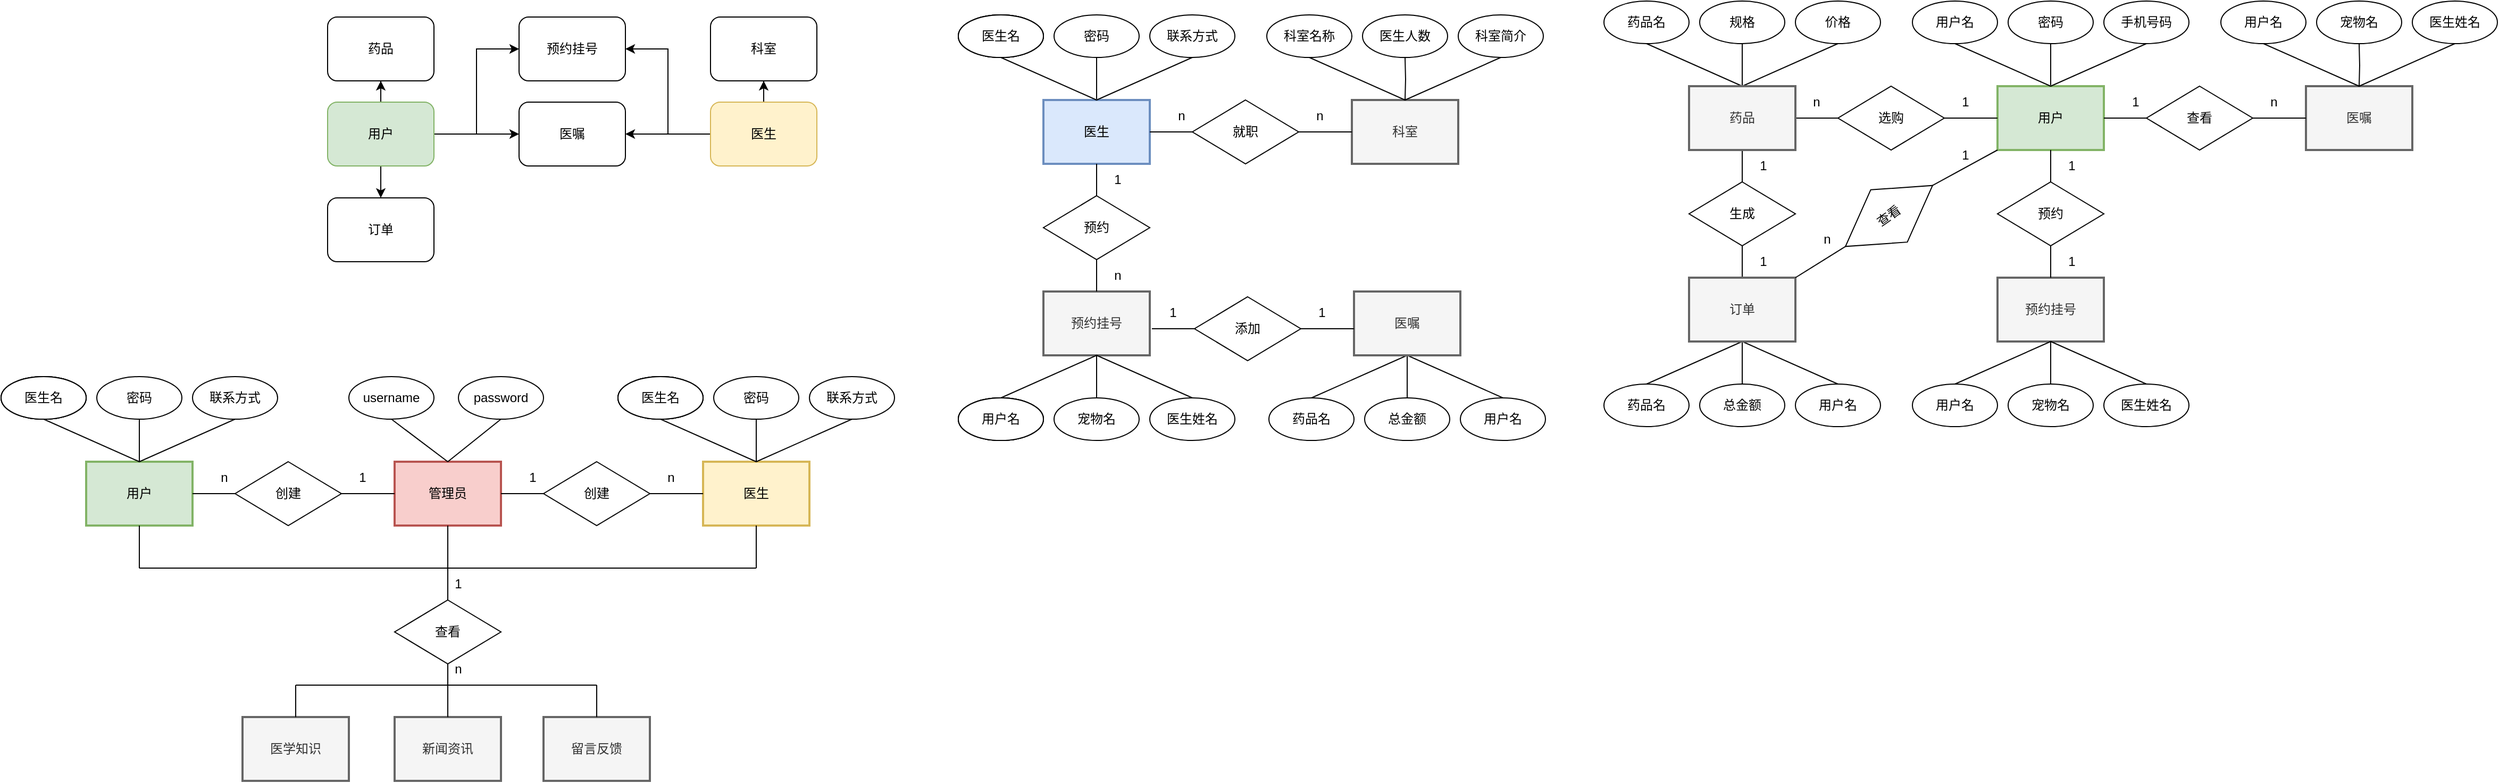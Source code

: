 <mxfile version="21.2.9" type="github">
  <diagram name="Page-1" id="RX7SiQDYN5AmBd_nu9ay">
    <mxGraphModel dx="1408" dy="519" grid="0" gridSize="10" guides="1" tooltips="1" connect="1" arrows="1" fold="1" page="0" pageScale="1" pageWidth="850" pageHeight="1100" math="0" shadow="0">
      <root>
        <mxCell id="0" />
        <mxCell id="1" parent="0" />
        <mxCell id="3G-kd2hUnnnF7EUFZI0f-11" value="" style="edgeStyle=orthogonalEdgeStyle;rounded=0;orthogonalLoop=1;jettySize=auto;html=1;" parent="1" source="3G-kd2hUnnnF7EUFZI0f-1" target="3G-kd2hUnnnF7EUFZI0f-3" edge="1">
          <mxGeometry relative="1" as="geometry" />
        </mxCell>
        <mxCell id="3G-kd2hUnnnF7EUFZI0f-12" value="" style="edgeStyle=orthogonalEdgeStyle;rounded=0;orthogonalLoop=1;jettySize=auto;html=1;" parent="1" source="3G-kd2hUnnnF7EUFZI0f-1" target="3G-kd2hUnnnF7EUFZI0f-4" edge="1">
          <mxGeometry relative="1" as="geometry" />
        </mxCell>
        <mxCell id="3G-kd2hUnnnF7EUFZI0f-15" style="edgeStyle=orthogonalEdgeStyle;rounded=0;orthogonalLoop=1;jettySize=auto;html=1;entryX=0;entryY=0.5;entryDx=0;entryDy=0;" parent="1" source="3G-kd2hUnnnF7EUFZI0f-1" target="3G-kd2hUnnnF7EUFZI0f-10" edge="1">
          <mxGeometry relative="1" as="geometry" />
        </mxCell>
        <mxCell id="3G-kd2hUnnnF7EUFZI0f-17" style="edgeStyle=orthogonalEdgeStyle;rounded=0;orthogonalLoop=1;jettySize=auto;html=1;entryX=0;entryY=0.5;entryDx=0;entryDy=0;" parent="1" source="3G-kd2hUnnnF7EUFZI0f-1" target="3G-kd2hUnnnF7EUFZI0f-9" edge="1">
          <mxGeometry relative="1" as="geometry" />
        </mxCell>
        <mxCell id="3G-kd2hUnnnF7EUFZI0f-1" value="用户" style="rounded=1;whiteSpace=wrap;html=1;fillColor=#d5e8d4;strokeColor=#82b366;" parent="1" vertex="1">
          <mxGeometry x="67" y="222" width="100" height="60" as="geometry" />
        </mxCell>
        <mxCell id="3G-kd2hUnnnF7EUFZI0f-16" style="edgeStyle=orthogonalEdgeStyle;rounded=0;orthogonalLoop=1;jettySize=auto;html=1;entryX=1;entryY=0.5;entryDx=0;entryDy=0;" parent="1" source="3G-kd2hUnnnF7EUFZI0f-2" target="3G-kd2hUnnnF7EUFZI0f-10" edge="1">
          <mxGeometry relative="1" as="geometry" />
        </mxCell>
        <mxCell id="3G-kd2hUnnnF7EUFZI0f-18" style="edgeStyle=orthogonalEdgeStyle;rounded=0;orthogonalLoop=1;jettySize=auto;html=1;entryX=1;entryY=0.5;entryDx=0;entryDy=0;" parent="1" source="3G-kd2hUnnnF7EUFZI0f-2" target="3G-kd2hUnnnF7EUFZI0f-9" edge="1">
          <mxGeometry relative="1" as="geometry" />
        </mxCell>
        <mxCell id="yN31cZQmIMzdVHUuI0S--1" value="" style="edgeStyle=orthogonalEdgeStyle;rounded=0;orthogonalLoop=1;jettySize=auto;html=1;" edge="1" parent="1" source="3G-kd2hUnnnF7EUFZI0f-2" target="3G-kd2hUnnnF7EUFZI0f-5">
          <mxGeometry relative="1" as="geometry" />
        </mxCell>
        <mxCell id="3G-kd2hUnnnF7EUFZI0f-2" value="医生" style="rounded=1;whiteSpace=wrap;html=1;fillColor=#fff2cc;strokeColor=#d6b656;" parent="1" vertex="1">
          <mxGeometry x="427" y="222" width="100" height="60" as="geometry" />
        </mxCell>
        <mxCell id="3G-kd2hUnnnF7EUFZI0f-3" value="药品" style="rounded=1;whiteSpace=wrap;html=1;" parent="1" vertex="1">
          <mxGeometry x="67" y="142" width="100" height="60" as="geometry" />
        </mxCell>
        <mxCell id="3G-kd2hUnnnF7EUFZI0f-4" value="订单" style="rounded=1;whiteSpace=wrap;html=1;" parent="1" vertex="1">
          <mxGeometry x="67" y="312" width="100" height="60" as="geometry" />
        </mxCell>
        <mxCell id="3G-kd2hUnnnF7EUFZI0f-5" value="科室" style="rounded=1;whiteSpace=wrap;html=1;" parent="1" vertex="1">
          <mxGeometry x="427" y="142" width="100" height="60" as="geometry" />
        </mxCell>
        <mxCell id="3G-kd2hUnnnF7EUFZI0f-6" value="医学知识" style="rounded=0;whiteSpace=wrap;html=1;fillColor=#f5f5f5;fontColor=#333333;strokeColor=#666666;strokeWidth=2;" parent="1" vertex="1">
          <mxGeometry x="-13" y="800" width="100" height="60" as="geometry" />
        </mxCell>
        <mxCell id="3G-kd2hUnnnF7EUFZI0f-7" value="新闻资讯" style="rounded=0;whiteSpace=wrap;html=1;fillColor=#f5f5f5;fontColor=#333333;strokeColor=#666666;strokeWidth=2;" parent="1" vertex="1">
          <mxGeometry x="130" y="800" width="100" height="60" as="geometry" />
        </mxCell>
        <mxCell id="3G-kd2hUnnnF7EUFZI0f-8" value="留言反馈" style="rounded=0;whiteSpace=wrap;html=1;fillColor=#f5f5f5;fontColor=#333333;strokeColor=#666666;strokeWidth=2;" parent="1" vertex="1">
          <mxGeometry x="270" y="800" width="100" height="60" as="geometry" />
        </mxCell>
        <mxCell id="3G-kd2hUnnnF7EUFZI0f-9" value="预约挂号" style="rounded=1;whiteSpace=wrap;html=1;" parent="1" vertex="1">
          <mxGeometry x="247" y="142" width="100" height="60" as="geometry" />
        </mxCell>
        <mxCell id="3G-kd2hUnnnF7EUFZI0f-10" value="医嘱" style="rounded=1;whiteSpace=wrap;html=1;" parent="1" vertex="1">
          <mxGeometry x="247" y="222" width="100" height="60" as="geometry" />
        </mxCell>
        <mxCell id="yN31cZQmIMzdVHUuI0S--116" value="" style="edgeStyle=orthogonalEdgeStyle;rounded=0;orthogonalLoop=1;jettySize=auto;html=1;endArrow=none;endFill=0;" edge="1" parent="1" source="yN31cZQmIMzdVHUuI0S--117" target="yN31cZQmIMzdVHUuI0S--136">
          <mxGeometry relative="1" as="geometry" />
        </mxCell>
        <mxCell id="yN31cZQmIMzdVHUuI0S--117" value="医生" style="rounded=0;whiteSpace=wrap;html=1;fillColor=#dae8fc;strokeColor=#6c8ebf;strokeWidth=2;" vertex="1" parent="1">
          <mxGeometry x="740" y="220" width="100" height="60" as="geometry" />
        </mxCell>
        <mxCell id="yN31cZQmIMzdVHUuI0S--121" value="预约挂号" style="rounded=0;whiteSpace=wrap;html=1;fillColor=#f5f5f5;fontColor=#333333;strokeColor=#666666;strokeWidth=2;" vertex="1" parent="1">
          <mxGeometry x="740" y="400" width="100" height="60" as="geometry" />
        </mxCell>
        <mxCell id="yN31cZQmIMzdVHUuI0S--125" value="用户名" style="ellipse;whiteSpace=wrap;html=1;" vertex="1" parent="1">
          <mxGeometry x="660" y="500" width="80" height="40" as="geometry" />
        </mxCell>
        <mxCell id="yN31cZQmIMzdVHUuI0S--126" value="宠物名" style="ellipse;whiteSpace=wrap;html=1;" vertex="1" parent="1">
          <mxGeometry x="750" y="500" width="80" height="40" as="geometry" />
        </mxCell>
        <mxCell id="yN31cZQmIMzdVHUuI0S--127" value="医生姓名" style="ellipse;whiteSpace=wrap;html=1;" vertex="1" parent="1">
          <mxGeometry x="840" y="500" width="80" height="40" as="geometry" />
        </mxCell>
        <mxCell id="yN31cZQmIMzdVHUuI0S--135" value="医生名" style="ellipse;whiteSpace=wrap;html=1;" vertex="1" parent="1">
          <mxGeometry x="660" y="140" width="80" height="40" as="geometry" />
        </mxCell>
        <mxCell id="yN31cZQmIMzdVHUuI0S--136" value="密码" style="ellipse;whiteSpace=wrap;html=1;" vertex="1" parent="1">
          <mxGeometry x="750" y="140" width="80" height="40" as="geometry" />
        </mxCell>
        <mxCell id="yN31cZQmIMzdVHUuI0S--137" value="联系方式" style="ellipse;whiteSpace=wrap;html=1;" vertex="1" parent="1">
          <mxGeometry x="840" y="140" width="80" height="40" as="geometry" />
        </mxCell>
        <mxCell id="yN31cZQmIMzdVHUuI0S--149" value="" style="endArrow=none;html=1;rounded=0;entryX=0.5;entryY=0;entryDx=0;entryDy=0;exitX=0.5;exitY=1;exitDx=0;exitDy=0;" edge="1" parent="1" source="yN31cZQmIMzdVHUuI0S--135" target="yN31cZQmIMzdVHUuI0S--117">
          <mxGeometry width="50" height="50" relative="1" as="geometry">
            <mxPoint x="410" y="180" as="sourcePoint" />
            <mxPoint x="500" y="220" as="targetPoint" />
            <Array as="points" />
          </mxGeometry>
        </mxCell>
        <mxCell id="yN31cZQmIMzdVHUuI0S--150" value="" style="endArrow=none;html=1;rounded=0;entryX=0.5;entryY=0;entryDx=0;entryDy=0;exitX=0.5;exitY=1;exitDx=0;exitDy=0;" edge="1" parent="1" source="yN31cZQmIMzdVHUuI0S--137" target="yN31cZQmIMzdVHUuI0S--117">
          <mxGeometry width="50" height="50" relative="1" as="geometry">
            <mxPoint x="410" y="180" as="sourcePoint" />
            <mxPoint x="500" y="220" as="targetPoint" />
            <Array as="points" />
          </mxGeometry>
        </mxCell>
        <mxCell id="yN31cZQmIMzdVHUuI0S--159" value="" style="endArrow=none;html=1;rounded=0;entryX=0.5;entryY=1;entryDx=0;entryDy=0;exitX=0.5;exitY=0;exitDx=0;exitDy=0;" edge="1" parent="1">
          <mxGeometry width="50" height="50" relative="1" as="geometry">
            <mxPoint x="790" y="500" as="sourcePoint" />
            <mxPoint x="790" y="460" as="targetPoint" />
            <Array as="points" />
          </mxGeometry>
        </mxCell>
        <mxCell id="yN31cZQmIMzdVHUuI0S--160" value="" style="endArrow=none;html=1;rounded=0;entryX=0.5;entryY=1;entryDx=0;entryDy=0;exitX=0.5;exitY=0;exitDx=0;exitDy=0;" edge="1" parent="1">
          <mxGeometry width="50" height="50" relative="1" as="geometry">
            <mxPoint x="880" y="500" as="sourcePoint" />
            <mxPoint x="790" y="460" as="targetPoint" />
            <Array as="points" />
          </mxGeometry>
        </mxCell>
        <mxCell id="yN31cZQmIMzdVHUuI0S--161" value="" style="endArrow=none;html=1;rounded=0;entryX=0.5;entryY=0;entryDx=0;entryDy=0;exitX=0.5;exitY=1;exitDx=0;exitDy=0;" edge="1" parent="1">
          <mxGeometry width="50" height="50" relative="1" as="geometry">
            <mxPoint x="790" y="460" as="sourcePoint" />
            <mxPoint x="700" y="500" as="targetPoint" />
            <Array as="points" />
          </mxGeometry>
        </mxCell>
        <mxCell id="yN31cZQmIMzdVHUuI0S--162" value="预约" style="rhombus;whiteSpace=wrap;html=1;" vertex="1" parent="1">
          <mxGeometry x="740" y="310" width="100" height="60" as="geometry" />
        </mxCell>
        <mxCell id="yN31cZQmIMzdVHUuI0S--163" value="" style="endArrow=none;html=1;rounded=0;entryX=0.5;entryY=1;entryDx=0;entryDy=0;" edge="1" parent="1" target="yN31cZQmIMzdVHUuI0S--162">
          <mxGeometry width="50" height="50" relative="1" as="geometry">
            <mxPoint x="790" y="400" as="sourcePoint" />
            <mxPoint x="800" y="230" as="targetPoint" />
            <Array as="points" />
          </mxGeometry>
        </mxCell>
        <mxCell id="yN31cZQmIMzdVHUuI0S--164" value="" style="endArrow=none;html=1;rounded=0;entryX=0.5;entryY=1;entryDx=0;entryDy=0;exitX=0.5;exitY=0;exitDx=0;exitDy=0;" edge="1" parent="1" source="yN31cZQmIMzdVHUuI0S--162">
          <mxGeometry width="50" height="50" relative="1" as="geometry">
            <mxPoint x="790" y="400" as="sourcePoint" />
            <mxPoint x="790" y="280" as="targetPoint" />
            <Array as="points" />
          </mxGeometry>
        </mxCell>
        <mxCell id="yN31cZQmIMzdVHUuI0S--168" value="1" style="text;html=1;strokeColor=none;fillColor=none;align=center;verticalAlign=middle;whiteSpace=wrap;rounded=0;" vertex="1" parent="1">
          <mxGeometry x="780" y="280" width="60" height="30" as="geometry" />
        </mxCell>
        <mxCell id="yN31cZQmIMzdVHUuI0S--169" value="n" style="text;html=1;strokeColor=none;fillColor=none;align=center;verticalAlign=middle;whiteSpace=wrap;rounded=0;" vertex="1" parent="1">
          <mxGeometry x="780" y="370" width="60" height="30" as="geometry" />
        </mxCell>
        <mxCell id="yN31cZQmIMzdVHUuI0S--182" value="订单" style="rounded=1;whiteSpace=wrap;html=1;fillColor=#f5f5f5;fontColor=#333333;strokeColor=#666666;strokeWidth=2;" vertex="1" parent="1">
          <mxGeometry x="1032" y="400" width="100" height="60" as="geometry" />
        </mxCell>
        <mxCell id="yN31cZQmIMzdVHUuI0S--183" value="药品名" style="ellipse;whiteSpace=wrap;html=1;" vertex="1" parent="1">
          <mxGeometry x="952" y="500" width="80" height="40" as="geometry" />
        </mxCell>
        <mxCell id="yN31cZQmIMzdVHUuI0S--184" value="总金额" style="ellipse;whiteSpace=wrap;html=1;" vertex="1" parent="1">
          <mxGeometry x="1042" y="500" width="80" height="40" as="geometry" />
        </mxCell>
        <mxCell id="yN31cZQmIMzdVHUuI0S--185" value="用户名" style="ellipse;whiteSpace=wrap;html=1;" vertex="1" parent="1">
          <mxGeometry x="1132" y="500" width="80" height="40" as="geometry" />
        </mxCell>
        <mxCell id="yN31cZQmIMzdVHUuI0S--186" value="" style="endArrow=none;html=1;rounded=0;entryX=0.5;entryY=1;entryDx=0;entryDy=0;exitX=0.5;exitY=0;exitDx=0;exitDy=0;" edge="1" source="yN31cZQmIMzdVHUuI0S--184" target="yN31cZQmIMzdVHUuI0S--182" parent="1">
          <mxGeometry width="50" height="50" relative="1" as="geometry">
            <mxPoint x="1182" y="190" as="sourcePoint" />
            <mxPoint x="1092" y="230" as="targetPoint" />
            <Array as="points" />
          </mxGeometry>
        </mxCell>
        <mxCell id="yN31cZQmIMzdVHUuI0S--187" value="" style="endArrow=none;html=1;rounded=0;entryX=0.5;entryY=1;entryDx=0;entryDy=0;exitX=0.5;exitY=0;exitDx=0;exitDy=0;" edge="1" source="yN31cZQmIMzdVHUuI0S--185" target="yN31cZQmIMzdVHUuI0S--182" parent="1">
          <mxGeometry width="50" height="50" relative="1" as="geometry">
            <mxPoint x="1182" y="190" as="sourcePoint" />
            <mxPoint x="1092" y="230" as="targetPoint" />
            <Array as="points" />
          </mxGeometry>
        </mxCell>
        <mxCell id="yN31cZQmIMzdVHUuI0S--188" value="" style="endArrow=none;html=1;rounded=0;entryX=0.5;entryY=0;entryDx=0;entryDy=0;exitX=0.5;exitY=1;exitDx=0;exitDy=0;" edge="1" source="yN31cZQmIMzdVHUuI0S--182" target="yN31cZQmIMzdVHUuI0S--183" parent="1">
          <mxGeometry width="50" height="50" relative="1" as="geometry">
            <mxPoint x="1182" y="190" as="sourcePoint" />
            <mxPoint x="1092" y="230" as="targetPoint" />
            <Array as="points" />
          </mxGeometry>
        </mxCell>
        <mxCell id="yN31cZQmIMzdVHUuI0S--189" value="医嘱" style="rounded=0;whiteSpace=wrap;html=1;fillColor=#f5f5f5;fontColor=#333333;strokeColor=#666666;strokeWidth=2;" vertex="1" parent="1">
          <mxGeometry x="1032" y="400" width="100" height="60" as="geometry" />
        </mxCell>
        <mxCell id="yN31cZQmIMzdVHUuI0S--190" value="添加" style="rhombus;whiteSpace=wrap;html=1;" vertex="1" parent="1">
          <mxGeometry x="882" y="405" width="100" height="60" as="geometry" />
        </mxCell>
        <mxCell id="yN31cZQmIMzdVHUuI0S--191" value="" style="endArrow=none;html=1;rounded=0;entryX=1;entryY=0.5;entryDx=0;entryDy=0;exitX=0;exitY=0.5;exitDx=0;exitDy=0;" edge="1" target="yN31cZQmIMzdVHUuI0S--190" parent="1">
          <mxGeometry width="50" height="50" relative="1" as="geometry">
            <mxPoint x="1032" y="435" as="sourcePoint" />
            <mxPoint x="792" y="405" as="targetPoint" />
            <Array as="points" />
          </mxGeometry>
        </mxCell>
        <mxCell id="yN31cZQmIMzdVHUuI0S--192" value="" style="endArrow=none;html=1;rounded=0;entryX=1;entryY=0.5;entryDx=0;entryDy=0;exitX=0;exitY=0.5;exitDx=0;exitDy=0;" edge="1" source="yN31cZQmIMzdVHUuI0S--190" parent="1">
          <mxGeometry width="50" height="50" relative="1" as="geometry">
            <mxPoint x="702" y="365" as="sourcePoint" />
            <mxPoint x="842" y="435" as="targetPoint" />
            <Array as="points" />
          </mxGeometry>
        </mxCell>
        <mxCell id="yN31cZQmIMzdVHUuI0S--193" value="1" style="text;html=1;strokeColor=none;fillColor=none;align=center;verticalAlign=middle;whiteSpace=wrap;rounded=0;" vertex="1" parent="1">
          <mxGeometry x="972" y="405" width="60" height="30" as="geometry" />
        </mxCell>
        <mxCell id="yN31cZQmIMzdVHUuI0S--194" value="1" style="text;html=1;strokeColor=none;fillColor=none;align=center;verticalAlign=middle;whiteSpace=wrap;rounded=0;" vertex="1" parent="1">
          <mxGeometry x="832" y="405" width="60" height="30" as="geometry" />
        </mxCell>
        <mxCell id="yN31cZQmIMzdVHUuI0S--200" value="用户名" style="ellipse;whiteSpace=wrap;html=1;" vertex="1" parent="1">
          <mxGeometry x="660" y="500" width="80" height="40" as="geometry" />
        </mxCell>
        <mxCell id="yN31cZQmIMzdVHUuI0S--205" value="医生名" style="ellipse;whiteSpace=wrap;html=1;" vertex="1" parent="1">
          <mxGeometry x="660" y="140" width="80" height="40" as="geometry" />
        </mxCell>
        <mxCell id="yN31cZQmIMzdVHUuI0S--232" value="用户名" style="ellipse;whiteSpace=wrap;html=1;" vertex="1" parent="1">
          <mxGeometry x="660" y="500" width="80" height="40" as="geometry" />
        </mxCell>
        <mxCell id="yN31cZQmIMzdVHUuI0S--237" value="医生名" style="ellipse;whiteSpace=wrap;html=1;" vertex="1" parent="1">
          <mxGeometry x="660" y="140" width="80" height="40" as="geometry" />
        </mxCell>
        <mxCell id="yN31cZQmIMzdVHUuI0S--265" value="用户名" style="ellipse;whiteSpace=wrap;html=1;" vertex="1" parent="1">
          <mxGeometry x="660" y="500" width="80" height="40" as="geometry" />
        </mxCell>
        <mxCell id="yN31cZQmIMzdVHUuI0S--270" value="医生名" style="ellipse;whiteSpace=wrap;html=1;" vertex="1" parent="1">
          <mxGeometry x="660" y="140" width="80" height="40" as="geometry" />
        </mxCell>
        <mxCell id="yN31cZQmIMzdVHUuI0S--293" value="科室" style="rounded=0;whiteSpace=wrap;html=1;fillColor=#f5f5f5;fontColor=#333333;strokeColor=#666666;strokeWidth=2;" vertex="1" parent="1">
          <mxGeometry x="1030" y="220" width="100" height="60" as="geometry" />
        </mxCell>
        <mxCell id="yN31cZQmIMzdVHUuI0S--294" value="医生人数" style="ellipse;whiteSpace=wrap;html=1;" vertex="1" parent="1">
          <mxGeometry x="1040" y="140" width="80" height="40" as="geometry" />
        </mxCell>
        <mxCell id="yN31cZQmIMzdVHUuI0S--295" value="科室简介" style="ellipse;whiteSpace=wrap;html=1;" vertex="1" parent="1">
          <mxGeometry x="1130" y="140" width="80" height="40" as="geometry" />
        </mxCell>
        <mxCell id="yN31cZQmIMzdVHUuI0S--296" value="科室名称" style="ellipse;whiteSpace=wrap;html=1;" vertex="1" parent="1">
          <mxGeometry x="950" y="140" width="80" height="40" as="geometry" />
        </mxCell>
        <mxCell id="yN31cZQmIMzdVHUuI0S--298" value="就职" style="rhombus;whiteSpace=wrap;html=1;" vertex="1" parent="1">
          <mxGeometry x="880" y="220" width="100" height="60" as="geometry" />
        </mxCell>
        <mxCell id="yN31cZQmIMzdVHUuI0S--299" value="" style="endArrow=none;html=1;rounded=0;entryX=1;entryY=0.5;entryDx=0;entryDy=0;exitX=0;exitY=0.5;exitDx=0;exitDy=0;" edge="1" parent="1" target="yN31cZQmIMzdVHUuI0S--298">
          <mxGeometry width="50" height="50" relative="1" as="geometry">
            <mxPoint x="1030" y="250" as="sourcePoint" />
            <mxPoint x="790" y="220" as="targetPoint" />
            <Array as="points" />
          </mxGeometry>
        </mxCell>
        <mxCell id="yN31cZQmIMzdVHUuI0S--300" value="" style="endArrow=none;html=1;rounded=0;entryX=1;entryY=0.5;entryDx=0;entryDy=0;exitX=0;exitY=0.5;exitDx=0;exitDy=0;" edge="1" parent="1" source="yN31cZQmIMzdVHUuI0S--298">
          <mxGeometry width="50" height="50" relative="1" as="geometry">
            <mxPoint x="700" y="180" as="sourcePoint" />
            <mxPoint x="840" y="250" as="targetPoint" />
            <Array as="points" />
          </mxGeometry>
        </mxCell>
        <mxCell id="yN31cZQmIMzdVHUuI0S--301" value="" style="endArrow=none;html=1;rounded=0;entryX=0.5;entryY=0;entryDx=0;entryDy=0;exitX=0.5;exitY=1;exitDx=0;exitDy=0;" edge="1" parent="1">
          <mxGeometry width="50" height="50" relative="1" as="geometry">
            <mxPoint x="990" y="180" as="sourcePoint" />
            <mxPoint x="1080" y="220" as="targetPoint" />
            <Array as="points" />
          </mxGeometry>
        </mxCell>
        <mxCell id="yN31cZQmIMzdVHUuI0S--302" value="" style="edgeStyle=orthogonalEdgeStyle;rounded=0;orthogonalLoop=1;jettySize=auto;html=1;endArrow=none;endFill=0;" edge="1" parent="1">
          <mxGeometry relative="1" as="geometry">
            <mxPoint x="1080" y="220" as="sourcePoint" />
            <mxPoint x="1080" y="180" as="targetPoint" />
          </mxGeometry>
        </mxCell>
        <mxCell id="yN31cZQmIMzdVHUuI0S--303" value="" style="endArrow=none;html=1;rounded=0;entryX=0.5;entryY=0;entryDx=0;entryDy=0;exitX=0.5;exitY=1;exitDx=0;exitDy=0;" edge="1" parent="1">
          <mxGeometry width="50" height="50" relative="1" as="geometry">
            <mxPoint x="1170" y="180" as="sourcePoint" />
            <mxPoint x="1080" y="220" as="targetPoint" />
            <Array as="points" />
          </mxGeometry>
        </mxCell>
        <mxCell id="yN31cZQmIMzdVHUuI0S--304" value="n" style="text;html=1;strokeColor=none;fillColor=none;align=center;verticalAlign=middle;whiteSpace=wrap;rounded=0;" vertex="1" parent="1">
          <mxGeometry x="840" y="220" width="60" height="30" as="geometry" />
        </mxCell>
        <mxCell id="yN31cZQmIMzdVHUuI0S--305" value="n" style="text;html=1;strokeColor=none;fillColor=none;align=center;verticalAlign=middle;whiteSpace=wrap;rounded=0;" vertex="1" parent="1">
          <mxGeometry x="970" y="220" width="60" height="30" as="geometry" />
        </mxCell>
        <mxCell id="yN31cZQmIMzdVHUuI0S--306" value="用户" style="rounded=0;whiteSpace=wrap;html=1;fillColor=#d5e8d4;strokeColor=#82b366;strokeWidth=2;" vertex="1" parent="1">
          <mxGeometry x="-160" y="560" width="100" height="60" as="geometry" />
        </mxCell>
        <mxCell id="yN31cZQmIMzdVHUuI0S--307" value="医生" style="rounded=0;whiteSpace=wrap;html=1;fillColor=#fff2cc;strokeColor=#d6b656;strokeWidth=2;" vertex="1" parent="1">
          <mxGeometry x="420" y="560" width="100" height="60" as="geometry" />
        </mxCell>
        <mxCell id="yN31cZQmIMzdVHUuI0S--308" value="管理员" style="rounded=0;whiteSpace=wrap;html=1;fillColor=#f8cecc;strokeColor=#b85450;strokeWidth=2;" vertex="1" parent="1">
          <mxGeometry x="130" y="560" width="100" height="60" as="geometry" />
        </mxCell>
        <mxCell id="yN31cZQmIMzdVHUuI0S--319" value="医生名" style="ellipse;whiteSpace=wrap;html=1;" vertex="1" parent="1">
          <mxGeometry x="-240" y="480" width="80" height="40" as="geometry" />
        </mxCell>
        <mxCell id="yN31cZQmIMzdVHUuI0S--320" value="密码" style="ellipse;whiteSpace=wrap;html=1;" vertex="1" parent="1">
          <mxGeometry x="-150" y="480" width="80" height="40" as="geometry" />
        </mxCell>
        <mxCell id="yN31cZQmIMzdVHUuI0S--321" value="联系方式" style="ellipse;whiteSpace=wrap;html=1;" vertex="1" parent="1">
          <mxGeometry x="-60" y="480" width="80" height="40" as="geometry" />
        </mxCell>
        <mxCell id="yN31cZQmIMzdVHUuI0S--322" value="" style="endArrow=none;html=1;rounded=0;entryX=0.5;entryY=0;entryDx=0;entryDy=0;exitX=0.5;exitY=1;exitDx=0;exitDy=0;" edge="1" parent="1" source="yN31cZQmIMzdVHUuI0S--319">
          <mxGeometry width="50" height="50" relative="1" as="geometry">
            <mxPoint x="-490" y="520" as="sourcePoint" />
            <mxPoint x="-110" y="560" as="targetPoint" />
            <Array as="points" />
          </mxGeometry>
        </mxCell>
        <mxCell id="yN31cZQmIMzdVHUuI0S--323" value="" style="endArrow=none;html=1;rounded=0;entryX=0.5;entryY=0;entryDx=0;entryDy=0;exitX=0.5;exitY=1;exitDx=0;exitDy=0;" edge="1" parent="1" source="yN31cZQmIMzdVHUuI0S--321">
          <mxGeometry width="50" height="50" relative="1" as="geometry">
            <mxPoint x="-490" y="520" as="sourcePoint" />
            <mxPoint x="-110" y="560" as="targetPoint" />
            <Array as="points" />
          </mxGeometry>
        </mxCell>
        <mxCell id="yN31cZQmIMzdVHUuI0S--324" value="医生名" style="ellipse;whiteSpace=wrap;html=1;" vertex="1" parent="1">
          <mxGeometry x="-240" y="480" width="80" height="40" as="geometry" />
        </mxCell>
        <mxCell id="yN31cZQmIMzdVHUuI0S--325" value="医生名" style="ellipse;whiteSpace=wrap;html=1;" vertex="1" parent="1">
          <mxGeometry x="-240" y="480" width="80" height="40" as="geometry" />
        </mxCell>
        <mxCell id="yN31cZQmIMzdVHUuI0S--326" value="医生名" style="ellipse;whiteSpace=wrap;html=1;" vertex="1" parent="1">
          <mxGeometry x="-240" y="480" width="80" height="40" as="geometry" />
        </mxCell>
        <mxCell id="yN31cZQmIMzdVHUuI0S--329" value="创建" style="rhombus;whiteSpace=wrap;html=1;" vertex="1" parent="1">
          <mxGeometry x="-20" y="560" width="100" height="60" as="geometry" />
        </mxCell>
        <mxCell id="yN31cZQmIMzdVHUuI0S--330" value="" style="endArrow=none;html=1;rounded=0;entryX=1;entryY=0.5;entryDx=0;entryDy=0;exitX=0;exitY=0.5;exitDx=0;exitDy=0;" edge="1" target="yN31cZQmIMzdVHUuI0S--329" parent="1">
          <mxGeometry width="50" height="50" relative="1" as="geometry">
            <mxPoint x="130" y="590" as="sourcePoint" />
            <mxPoint x="-110" y="560" as="targetPoint" />
            <Array as="points" />
          </mxGeometry>
        </mxCell>
        <mxCell id="yN31cZQmIMzdVHUuI0S--331" value="" style="endArrow=none;html=1;rounded=0;entryX=1;entryY=0.5;entryDx=0;entryDy=0;exitX=0;exitY=0.5;exitDx=0;exitDy=0;" edge="1" source="yN31cZQmIMzdVHUuI0S--329" parent="1">
          <mxGeometry width="50" height="50" relative="1" as="geometry">
            <mxPoint x="-200" y="520" as="sourcePoint" />
            <mxPoint x="-60" y="590" as="targetPoint" />
            <Array as="points" />
          </mxGeometry>
        </mxCell>
        <mxCell id="yN31cZQmIMzdVHUuI0S--332" value="n" style="text;html=1;strokeColor=none;fillColor=none;align=center;verticalAlign=middle;whiteSpace=wrap;rounded=0;" vertex="1" parent="1">
          <mxGeometry x="-60" y="560" width="60" height="30" as="geometry" />
        </mxCell>
        <mxCell id="yN31cZQmIMzdVHUuI0S--333" value="1" style="text;html=1;strokeColor=none;fillColor=none;align=center;verticalAlign=middle;whiteSpace=wrap;rounded=0;" vertex="1" parent="1">
          <mxGeometry x="70" y="560" width="60" height="30" as="geometry" />
        </mxCell>
        <mxCell id="yN31cZQmIMzdVHUuI0S--334" value="创建" style="rhombus;whiteSpace=wrap;html=1;" vertex="1" parent="1">
          <mxGeometry x="270" y="560" width="100" height="60" as="geometry" />
        </mxCell>
        <mxCell id="yN31cZQmIMzdVHUuI0S--335" value="" style="endArrow=none;html=1;rounded=0;entryX=1;entryY=0.5;entryDx=0;entryDy=0;exitX=0;exitY=0.5;exitDx=0;exitDy=0;" edge="1" target="yN31cZQmIMzdVHUuI0S--334" parent="1">
          <mxGeometry width="50" height="50" relative="1" as="geometry">
            <mxPoint x="420" y="590" as="sourcePoint" />
            <mxPoint x="180" y="560" as="targetPoint" />
            <Array as="points" />
          </mxGeometry>
        </mxCell>
        <mxCell id="yN31cZQmIMzdVHUuI0S--336" value="" style="endArrow=none;html=1;rounded=0;entryX=1;entryY=0.5;entryDx=0;entryDy=0;exitX=0;exitY=0.5;exitDx=0;exitDy=0;" edge="1" source="yN31cZQmIMzdVHUuI0S--334" parent="1">
          <mxGeometry width="50" height="50" relative="1" as="geometry">
            <mxPoint x="90" y="520" as="sourcePoint" />
            <mxPoint x="230" y="590" as="targetPoint" />
            <Array as="points" />
          </mxGeometry>
        </mxCell>
        <mxCell id="yN31cZQmIMzdVHUuI0S--337" value="1" style="text;html=1;strokeColor=none;fillColor=none;align=center;verticalAlign=middle;whiteSpace=wrap;rounded=0;" vertex="1" parent="1">
          <mxGeometry x="230" y="560" width="60" height="30" as="geometry" />
        </mxCell>
        <mxCell id="yN31cZQmIMzdVHUuI0S--338" value="n" style="text;html=1;strokeColor=none;fillColor=none;align=center;verticalAlign=middle;whiteSpace=wrap;rounded=0;" vertex="1" parent="1">
          <mxGeometry x="360" y="560" width="60" height="30" as="geometry" />
        </mxCell>
        <mxCell id="yN31cZQmIMzdVHUuI0S--342" value="password" style="ellipse;whiteSpace=wrap;html=1;" vertex="1" parent="1">
          <mxGeometry x="190" y="480" width="80" height="40" as="geometry" />
        </mxCell>
        <mxCell id="yN31cZQmIMzdVHUuI0S--343" value="" style="endArrow=none;html=1;rounded=0;entryX=0.5;entryY=0;entryDx=0;entryDy=0;exitX=0.5;exitY=1;exitDx=0;exitDy=0;" edge="1" source="yN31cZQmIMzdVHUuI0S--347" parent="1">
          <mxGeometry width="50" height="50" relative="1" as="geometry">
            <mxPoint x="90" y="520" as="sourcePoint" />
            <mxPoint x="180" y="560" as="targetPoint" />
            <Array as="points" />
          </mxGeometry>
        </mxCell>
        <mxCell id="yN31cZQmIMzdVHUuI0S--344" value="" style="endArrow=none;html=1;rounded=0;entryX=0.5;entryY=0;entryDx=0;entryDy=0;exitX=0.5;exitY=1;exitDx=0;exitDy=0;" edge="1" source="yN31cZQmIMzdVHUuI0S--342" parent="1">
          <mxGeometry width="50" height="50" relative="1" as="geometry">
            <mxPoint x="-200" y="520" as="sourcePoint" />
            <mxPoint x="180" y="560" as="targetPoint" />
            <Array as="points" />
          </mxGeometry>
        </mxCell>
        <mxCell id="yN31cZQmIMzdVHUuI0S--347" value="username" style="ellipse;whiteSpace=wrap;html=1;" vertex="1" parent="1">
          <mxGeometry x="87" y="480" width="80" height="40" as="geometry" />
        </mxCell>
        <mxCell id="yN31cZQmIMzdVHUuI0S--350" value="医生名" style="ellipse;whiteSpace=wrap;html=1;" vertex="1" parent="1">
          <mxGeometry x="340" y="480" width="80" height="40" as="geometry" />
        </mxCell>
        <mxCell id="yN31cZQmIMzdVHUuI0S--351" value="密码" style="ellipse;whiteSpace=wrap;html=1;" vertex="1" parent="1">
          <mxGeometry x="430" y="480" width="80" height="40" as="geometry" />
        </mxCell>
        <mxCell id="yN31cZQmIMzdVHUuI0S--352" value="联系方式" style="ellipse;whiteSpace=wrap;html=1;" vertex="1" parent="1">
          <mxGeometry x="520" y="480" width="80" height="40" as="geometry" />
        </mxCell>
        <mxCell id="yN31cZQmIMzdVHUuI0S--353" value="" style="endArrow=none;html=1;rounded=0;entryX=0.5;entryY=0;entryDx=0;entryDy=0;exitX=0.5;exitY=1;exitDx=0;exitDy=0;" edge="1" source="yN31cZQmIMzdVHUuI0S--350" parent="1">
          <mxGeometry width="50" height="50" relative="1" as="geometry">
            <mxPoint x="90" y="520" as="sourcePoint" />
            <mxPoint x="470" y="560" as="targetPoint" />
            <Array as="points" />
          </mxGeometry>
        </mxCell>
        <mxCell id="yN31cZQmIMzdVHUuI0S--354" value="" style="endArrow=none;html=1;rounded=0;entryX=0.5;entryY=0;entryDx=0;entryDy=0;exitX=0.5;exitY=1;exitDx=0;exitDy=0;" edge="1" source="yN31cZQmIMzdVHUuI0S--352" parent="1">
          <mxGeometry width="50" height="50" relative="1" as="geometry">
            <mxPoint x="90" y="520" as="sourcePoint" />
            <mxPoint x="470" y="560" as="targetPoint" />
            <Array as="points" />
          </mxGeometry>
        </mxCell>
        <mxCell id="yN31cZQmIMzdVHUuI0S--355" value="医生名" style="ellipse;whiteSpace=wrap;html=1;" vertex="1" parent="1">
          <mxGeometry x="340" y="480" width="80" height="40" as="geometry" />
        </mxCell>
        <mxCell id="yN31cZQmIMzdVHUuI0S--356" value="医生名" style="ellipse;whiteSpace=wrap;html=1;" vertex="1" parent="1">
          <mxGeometry x="340" y="480" width="80" height="40" as="geometry" />
        </mxCell>
        <mxCell id="yN31cZQmIMzdVHUuI0S--357" value="医生名" style="ellipse;whiteSpace=wrap;html=1;" vertex="1" parent="1">
          <mxGeometry x="340" y="480" width="80" height="40" as="geometry" />
        </mxCell>
        <mxCell id="yN31cZQmIMzdVHUuI0S--359" value="" style="endArrow=none;html=1;rounded=0;exitX=0.5;exitY=0;exitDx=0;exitDy=0;entryX=0.5;entryY=1;entryDx=0;entryDy=0;" edge="1" parent="1" source="yN31cZQmIMzdVHUuI0S--306" target="yN31cZQmIMzdVHUuI0S--320">
          <mxGeometry width="50" height="50" relative="1" as="geometry">
            <mxPoint x="230" y="670" as="sourcePoint" />
            <mxPoint x="280" y="620" as="targetPoint" />
          </mxGeometry>
        </mxCell>
        <mxCell id="yN31cZQmIMzdVHUuI0S--362" value="" style="endArrow=none;html=1;rounded=0;exitX=0.5;exitY=0;exitDx=0;exitDy=0;entryX=0.5;entryY=1;entryDx=0;entryDy=0;" edge="1" parent="1" source="yN31cZQmIMzdVHUuI0S--307" target="yN31cZQmIMzdVHUuI0S--351">
          <mxGeometry width="50" height="50" relative="1" as="geometry">
            <mxPoint x="230" y="670" as="sourcePoint" />
            <mxPoint x="280" y="620" as="targetPoint" />
          </mxGeometry>
        </mxCell>
        <mxCell id="yN31cZQmIMzdVHUuI0S--363" value="" style="endArrow=none;html=1;rounded=0;" edge="1" parent="1">
          <mxGeometry width="50" height="50" relative="1" as="geometry">
            <mxPoint x="-110" y="620" as="sourcePoint" />
            <mxPoint x="-110" y="660" as="targetPoint" />
          </mxGeometry>
        </mxCell>
        <mxCell id="yN31cZQmIMzdVHUuI0S--364" value="" style="endArrow=none;html=1;rounded=0;" edge="1" parent="1">
          <mxGeometry width="50" height="50" relative="1" as="geometry">
            <mxPoint x="470" y="660" as="sourcePoint" />
            <mxPoint x="-110" y="660" as="targetPoint" />
            <Array as="points">
              <mxPoint x="40" y="660" />
            </Array>
          </mxGeometry>
        </mxCell>
        <mxCell id="yN31cZQmIMzdVHUuI0S--365" value="" style="endArrow=none;html=1;rounded=0;" edge="1" parent="1">
          <mxGeometry width="50" height="50" relative="1" as="geometry">
            <mxPoint x="470" y="660" as="sourcePoint" />
            <mxPoint x="-110" y="660" as="targetPoint" />
            <Array as="points">
              <mxPoint x="40" y="660" />
            </Array>
          </mxGeometry>
        </mxCell>
        <mxCell id="yN31cZQmIMzdVHUuI0S--366" value="" style="endArrow=none;html=1;rounded=0;" edge="1" parent="1" source="yN31cZQmIMzdVHUuI0S--307">
          <mxGeometry width="50" height="50" relative="1" as="geometry">
            <mxPoint x="-110" y="620" as="sourcePoint" />
            <mxPoint x="470" y="660" as="targetPoint" />
          </mxGeometry>
        </mxCell>
        <mxCell id="yN31cZQmIMzdVHUuI0S--367" value="" style="endArrow=none;html=1;rounded=0;exitX=0.5;exitY=1;exitDx=0;exitDy=0;entryX=0.5;entryY=0;entryDx=0;entryDy=0;" edge="1" parent="1" source="yN31cZQmIMzdVHUuI0S--308" target="yN31cZQmIMzdVHUuI0S--368">
          <mxGeometry width="50" height="50" relative="1" as="geometry">
            <mxPoint x="-110" y="620" as="sourcePoint" />
            <mxPoint x="180" y="670" as="targetPoint" />
          </mxGeometry>
        </mxCell>
        <mxCell id="yN31cZQmIMzdVHUuI0S--368" value="查看" style="rhombus;whiteSpace=wrap;html=1;" vertex="1" parent="1">
          <mxGeometry x="130" y="690" width="100" height="60" as="geometry" />
        </mxCell>
        <mxCell id="yN31cZQmIMzdVHUuI0S--369" value="" style="endArrow=none;html=1;rounded=0;exitX=0.5;exitY=0;exitDx=0;exitDy=0;" edge="1" parent="1" source="3G-kd2hUnnnF7EUFZI0f-6">
          <mxGeometry width="50" height="50" relative="1" as="geometry">
            <mxPoint x="-110" y="730" as="sourcePoint" />
            <mxPoint x="37" y="770" as="targetPoint" />
          </mxGeometry>
        </mxCell>
        <mxCell id="yN31cZQmIMzdVHUuI0S--373" value="" style="endArrow=none;html=1;rounded=0;entryX=0.5;entryY=0;entryDx=0;entryDy=0;" edge="1" parent="1" target="3G-kd2hUnnnF7EUFZI0f-7">
          <mxGeometry width="50" height="50" relative="1" as="geometry">
            <mxPoint x="180" y="750" as="sourcePoint" />
            <mxPoint x="180" y="790" as="targetPoint" />
          </mxGeometry>
        </mxCell>
        <mxCell id="yN31cZQmIMzdVHUuI0S--374" value="" style="endArrow=none;html=1;rounded=0;" edge="1" parent="1">
          <mxGeometry width="50" height="50" relative="1" as="geometry">
            <mxPoint x="320" y="770" as="sourcePoint" />
            <mxPoint x="37" y="770" as="targetPoint" />
          </mxGeometry>
        </mxCell>
        <mxCell id="yN31cZQmIMzdVHUuI0S--375" value="" style="endArrow=none;html=1;rounded=0;entryX=0.5;entryY=0;entryDx=0;entryDy=0;" edge="1" parent="1" target="3G-kd2hUnnnF7EUFZI0f-8">
          <mxGeometry width="50" height="50" relative="1" as="geometry">
            <mxPoint x="320" y="770" as="sourcePoint" />
            <mxPoint x="37" y="770" as="targetPoint" />
          </mxGeometry>
        </mxCell>
        <mxCell id="yN31cZQmIMzdVHUuI0S--376" value="1" style="text;html=1;strokeColor=none;fillColor=none;align=center;verticalAlign=middle;whiteSpace=wrap;rounded=0;" vertex="1" parent="1">
          <mxGeometry x="160" y="660" width="60" height="30" as="geometry" />
        </mxCell>
        <mxCell id="yN31cZQmIMzdVHUuI0S--377" value="n" style="text;html=1;strokeColor=none;fillColor=none;align=center;verticalAlign=middle;whiteSpace=wrap;rounded=0;" vertex="1" parent="1">
          <mxGeometry x="160" y="740" width="60" height="30" as="geometry" />
        </mxCell>
        <mxCell id="yN31cZQmIMzdVHUuI0S--378" value="" style="edgeStyle=orthogonalEdgeStyle;rounded=0;orthogonalLoop=1;jettySize=auto;html=1;endArrow=none;endFill=0;" edge="1" parent="1" source="yN31cZQmIMzdVHUuI0S--379" target="yN31cZQmIMzdVHUuI0S--398">
          <mxGeometry relative="1" as="geometry" />
        </mxCell>
        <mxCell id="yN31cZQmIMzdVHUuI0S--379" value="用户" style="rounded=0;whiteSpace=wrap;html=1;fillColor=#d5e8d4;strokeColor=#82b366;strokeWidth=2;" vertex="1" parent="1">
          <mxGeometry x="1637" y="207" width="100" height="60" as="geometry" />
        </mxCell>
        <mxCell id="yN31cZQmIMzdVHUuI0S--380" value="药品名" style="ellipse;whiteSpace=wrap;html=1;" vertex="1" parent="1">
          <mxGeometry x="1267" y="127" width="80" height="40" as="geometry" />
        </mxCell>
        <mxCell id="yN31cZQmIMzdVHUuI0S--381" value="订单" style="rounded=1;whiteSpace=wrap;html=1;fillColor=#f5f5f5;fontColor=#333333;strokeColor=#666666;strokeWidth=2;" vertex="1" parent="1">
          <mxGeometry x="1347" y="387" width="100" height="60" as="geometry" />
        </mxCell>
        <mxCell id="yN31cZQmIMzdVHUuI0S--382" value="药品" style="rounded=1;whiteSpace=wrap;html=1;fillColor=#f5f5f5;fontColor=#333333;strokeColor=#666666;strokeWidth=2;" vertex="1" parent="1">
          <mxGeometry x="1347" y="207" width="100" height="60" as="geometry" />
        </mxCell>
        <mxCell id="yN31cZQmIMzdVHUuI0S--383" value="预约挂号" style="rounded=0;whiteSpace=wrap;html=1;fillColor=#f5f5f5;fontColor=#333333;strokeColor=#666666;strokeWidth=2;" vertex="1" parent="1">
          <mxGeometry x="1637" y="387" width="100" height="60" as="geometry" />
        </mxCell>
        <mxCell id="yN31cZQmIMzdVHUuI0S--384" value="医嘱" style="rounded=0;whiteSpace=wrap;html=1;fillColor=#f5f5f5;fontColor=#333333;strokeColor=#666666;strokeWidth=2;" vertex="1" parent="1">
          <mxGeometry x="1927" y="207" width="100" height="60" as="geometry" />
        </mxCell>
        <mxCell id="yN31cZQmIMzdVHUuI0S--385" value="规格" style="ellipse;whiteSpace=wrap;html=1;" vertex="1" parent="1">
          <mxGeometry x="1357" y="127" width="80" height="40" as="geometry" />
        </mxCell>
        <mxCell id="yN31cZQmIMzdVHUuI0S--386" value="价格" style="ellipse;whiteSpace=wrap;html=1;" vertex="1" parent="1">
          <mxGeometry x="1447" y="127" width="80" height="40" as="geometry" />
        </mxCell>
        <mxCell id="yN31cZQmIMzdVHUuI0S--387" value="用户名" style="ellipse;whiteSpace=wrap;html=1;" vertex="1" parent="1">
          <mxGeometry x="1557" y="487" width="80" height="40" as="geometry" />
        </mxCell>
        <mxCell id="yN31cZQmIMzdVHUuI0S--388" value="宠物名" style="ellipse;whiteSpace=wrap;html=1;" vertex="1" parent="1">
          <mxGeometry x="1647" y="487" width="80" height="40" as="geometry" />
        </mxCell>
        <mxCell id="yN31cZQmIMzdVHUuI0S--389" value="医生姓名" style="ellipse;whiteSpace=wrap;html=1;" vertex="1" parent="1">
          <mxGeometry x="1737" y="487" width="80" height="40" as="geometry" />
        </mxCell>
        <mxCell id="yN31cZQmIMzdVHUuI0S--390" value="宠物名" style="ellipse;whiteSpace=wrap;html=1;" vertex="1" parent="1">
          <mxGeometry x="1937" y="127" width="80" height="40" as="geometry" />
        </mxCell>
        <mxCell id="yN31cZQmIMzdVHUuI0S--391" value="医生姓名" style="ellipse;whiteSpace=wrap;html=1;" vertex="1" parent="1">
          <mxGeometry x="2027" y="127" width="80" height="40" as="geometry" />
        </mxCell>
        <mxCell id="yN31cZQmIMzdVHUuI0S--392" value="用户名" style="ellipse;whiteSpace=wrap;html=1;" vertex="1" parent="1">
          <mxGeometry x="1847" y="127" width="80" height="40" as="geometry" />
        </mxCell>
        <mxCell id="yN31cZQmIMzdVHUuI0S--393" value="药品名" style="ellipse;whiteSpace=wrap;html=1;" vertex="1" parent="1">
          <mxGeometry x="1267" y="487" width="80" height="40" as="geometry" />
        </mxCell>
        <mxCell id="yN31cZQmIMzdVHUuI0S--394" value="总金额" style="ellipse;whiteSpace=wrap;html=1;" vertex="1" parent="1">
          <mxGeometry x="1357" y="487" width="80" height="40" as="geometry" />
        </mxCell>
        <mxCell id="yN31cZQmIMzdVHUuI0S--395" value="用户名" style="ellipse;whiteSpace=wrap;html=1;" vertex="1" parent="1">
          <mxGeometry x="1447" y="487" width="80" height="40" as="geometry" />
        </mxCell>
        <mxCell id="yN31cZQmIMzdVHUuI0S--396" value="生成" style="rhombus;whiteSpace=wrap;html=1;" vertex="1" parent="1">
          <mxGeometry x="1347" y="297" width="100" height="60" as="geometry" />
        </mxCell>
        <mxCell id="yN31cZQmIMzdVHUuI0S--397" value="用户名" style="ellipse;whiteSpace=wrap;html=1;" vertex="1" parent="1">
          <mxGeometry x="1557" y="127" width="80" height="40" as="geometry" />
        </mxCell>
        <mxCell id="yN31cZQmIMzdVHUuI0S--398" value="密码" style="ellipse;whiteSpace=wrap;html=1;" vertex="1" parent="1">
          <mxGeometry x="1647" y="127" width="80" height="40" as="geometry" />
        </mxCell>
        <mxCell id="yN31cZQmIMzdVHUuI0S--399" value="手机号码" style="ellipse;whiteSpace=wrap;html=1;" vertex="1" parent="1">
          <mxGeometry x="1737" y="127" width="80" height="40" as="geometry" />
        </mxCell>
        <mxCell id="yN31cZQmIMzdVHUuI0S--400" value="" style="endArrow=none;html=1;rounded=0;entryX=0.5;entryY=0;entryDx=0;entryDy=0;exitX=0.5;exitY=1;exitDx=0;exitDy=0;" edge="1" parent="1" source="yN31cZQmIMzdVHUuI0S--380" target="yN31cZQmIMzdVHUuI0S--382">
          <mxGeometry width="50" height="50" relative="1" as="geometry">
            <mxPoint x="1657" y="337" as="sourcePoint" />
            <mxPoint x="1707" y="287" as="targetPoint" />
          </mxGeometry>
        </mxCell>
        <mxCell id="yN31cZQmIMzdVHUuI0S--401" value="" style="endArrow=none;html=1;rounded=0;entryX=0.5;entryY=0;entryDx=0;entryDy=0;exitX=0.5;exitY=1;exitDx=0;exitDy=0;" edge="1" parent="1" source="yN31cZQmIMzdVHUuI0S--385" target="yN31cZQmIMzdVHUuI0S--382">
          <mxGeometry width="50" height="50" relative="1" as="geometry">
            <mxPoint x="1307" y="167" as="sourcePoint" />
            <mxPoint x="1397" y="207" as="targetPoint" />
            <Array as="points" />
          </mxGeometry>
        </mxCell>
        <mxCell id="yN31cZQmIMzdVHUuI0S--402" value="" style="endArrow=none;html=1;rounded=0;entryX=0.5;entryY=0;entryDx=0;entryDy=0;exitX=0.5;exitY=1;exitDx=0;exitDy=0;" edge="1" parent="1" source="yN31cZQmIMzdVHUuI0S--386" target="yN31cZQmIMzdVHUuI0S--382">
          <mxGeometry width="50" height="50" relative="1" as="geometry">
            <mxPoint x="1307" y="167" as="sourcePoint" />
            <mxPoint x="1397" y="207" as="targetPoint" />
            <Array as="points" />
          </mxGeometry>
        </mxCell>
        <mxCell id="yN31cZQmIMzdVHUuI0S--403" value="" style="endArrow=none;html=1;rounded=0;entryX=0.5;entryY=1;entryDx=0;entryDy=0;exitX=0.5;exitY=0;exitDx=0;exitDy=0;" edge="1" parent="1" source="yN31cZQmIMzdVHUuI0S--394" target="yN31cZQmIMzdVHUuI0S--381">
          <mxGeometry width="50" height="50" relative="1" as="geometry">
            <mxPoint x="1497" y="177" as="sourcePoint" />
            <mxPoint x="1407" y="217" as="targetPoint" />
            <Array as="points" />
          </mxGeometry>
        </mxCell>
        <mxCell id="yN31cZQmIMzdVHUuI0S--404" value="" style="endArrow=none;html=1;rounded=0;entryX=0.5;entryY=1;entryDx=0;entryDy=0;exitX=0.5;exitY=0;exitDx=0;exitDy=0;" edge="1" parent="1" source="yN31cZQmIMzdVHUuI0S--395" target="yN31cZQmIMzdVHUuI0S--381">
          <mxGeometry width="50" height="50" relative="1" as="geometry">
            <mxPoint x="1497" y="177" as="sourcePoint" />
            <mxPoint x="1407" y="217" as="targetPoint" />
            <Array as="points" />
          </mxGeometry>
        </mxCell>
        <mxCell id="yN31cZQmIMzdVHUuI0S--405" value="" style="endArrow=none;html=1;rounded=0;entryX=0.5;entryY=0;entryDx=0;entryDy=0;exitX=0.5;exitY=1;exitDx=0;exitDy=0;" edge="1" parent="1" source="yN31cZQmIMzdVHUuI0S--381" target="yN31cZQmIMzdVHUuI0S--393">
          <mxGeometry width="50" height="50" relative="1" as="geometry">
            <mxPoint x="1497" y="177" as="sourcePoint" />
            <mxPoint x="1407" y="217" as="targetPoint" />
            <Array as="points" />
          </mxGeometry>
        </mxCell>
        <mxCell id="yN31cZQmIMzdVHUuI0S--406" value="" style="endArrow=none;html=1;rounded=0;entryX=0.5;entryY=1;entryDx=0;entryDy=0;" edge="1" parent="1" target="yN31cZQmIMzdVHUuI0S--396">
          <mxGeometry width="50" height="50" relative="1" as="geometry">
            <mxPoint x="1397" y="387" as="sourcePoint" />
            <mxPoint x="1407" y="217" as="targetPoint" />
            <Array as="points" />
          </mxGeometry>
        </mxCell>
        <mxCell id="yN31cZQmIMzdVHUuI0S--407" value="" style="endArrow=none;html=1;rounded=0;entryX=0.5;entryY=1;entryDx=0;entryDy=0;exitX=0.5;exitY=0;exitDx=0;exitDy=0;" edge="1" parent="1" source="yN31cZQmIMzdVHUuI0S--396" target="yN31cZQmIMzdVHUuI0S--382">
          <mxGeometry width="50" height="50" relative="1" as="geometry">
            <mxPoint x="1397" y="387" as="sourcePoint" />
            <mxPoint x="1407" y="217" as="targetPoint" />
            <Array as="points" />
          </mxGeometry>
        </mxCell>
        <mxCell id="yN31cZQmIMzdVHUuI0S--408" value="选购" style="rhombus;whiteSpace=wrap;html=1;" vertex="1" parent="1">
          <mxGeometry x="1487" y="207" width="100" height="60" as="geometry" />
        </mxCell>
        <mxCell id="yN31cZQmIMzdVHUuI0S--409" value="" style="endArrow=none;html=1;rounded=0;entryX=1;entryY=0.5;entryDx=0;entryDy=0;exitX=0;exitY=0.5;exitDx=0;exitDy=0;" edge="1" parent="1" source="yN31cZQmIMzdVHUuI0S--379" target="yN31cZQmIMzdVHUuI0S--408">
          <mxGeometry width="50" height="50" relative="1" as="geometry">
            <mxPoint x="1307" y="167" as="sourcePoint" />
            <mxPoint x="1397" y="207" as="targetPoint" />
            <Array as="points" />
          </mxGeometry>
        </mxCell>
        <mxCell id="yN31cZQmIMzdVHUuI0S--410" value="" style="endArrow=none;html=1;rounded=0;entryX=1;entryY=0.5;entryDx=0;entryDy=0;exitX=0;exitY=0.5;exitDx=0;exitDy=0;" edge="1" parent="1" source="yN31cZQmIMzdVHUuI0S--408" target="yN31cZQmIMzdVHUuI0S--382">
          <mxGeometry width="50" height="50" relative="1" as="geometry">
            <mxPoint x="1307" y="167" as="sourcePoint" />
            <mxPoint x="1397" y="207" as="targetPoint" />
            <Array as="points" />
          </mxGeometry>
        </mxCell>
        <mxCell id="yN31cZQmIMzdVHUuI0S--411" value="" style="endArrow=none;html=1;rounded=0;entryX=0.5;entryY=0;entryDx=0;entryDy=0;exitX=0.5;exitY=1;exitDx=0;exitDy=0;" edge="1" parent="1" source="yN31cZQmIMzdVHUuI0S--397" target="yN31cZQmIMzdVHUuI0S--379">
          <mxGeometry width="50" height="50" relative="1" as="geometry">
            <mxPoint x="1307" y="167" as="sourcePoint" />
            <mxPoint x="1397" y="207" as="targetPoint" />
            <Array as="points" />
          </mxGeometry>
        </mxCell>
        <mxCell id="yN31cZQmIMzdVHUuI0S--412" value="" style="endArrow=none;html=1;rounded=0;entryX=0.5;entryY=0;entryDx=0;entryDy=0;exitX=0.5;exitY=1;exitDx=0;exitDy=0;" edge="1" parent="1" source="yN31cZQmIMzdVHUuI0S--399" target="yN31cZQmIMzdVHUuI0S--379">
          <mxGeometry width="50" height="50" relative="1" as="geometry">
            <mxPoint x="1307" y="167" as="sourcePoint" />
            <mxPoint x="1397" y="207" as="targetPoint" />
            <Array as="points" />
          </mxGeometry>
        </mxCell>
        <mxCell id="yN31cZQmIMzdVHUuI0S--413" value="订单" style="rounded=0;whiteSpace=wrap;html=1;fillColor=#f5f5f5;fontColor=#333333;strokeColor=#666666;strokeWidth=2;" vertex="1" parent="1">
          <mxGeometry x="1347" y="387" width="100" height="60" as="geometry" />
        </mxCell>
        <mxCell id="yN31cZQmIMzdVHUuI0S--414" value="药品" style="rounded=0;whiteSpace=wrap;html=1;fillColor=#f5f5f5;fontColor=#333333;strokeColor=#666666;strokeWidth=2;" vertex="1" parent="1">
          <mxGeometry x="1347" y="207" width="100" height="60" as="geometry" />
        </mxCell>
        <mxCell id="yN31cZQmIMzdVHUuI0S--415" value="查看" style="rhombus;whiteSpace=wrap;html=1;" vertex="1" parent="1">
          <mxGeometry x="1777" y="207" width="100" height="60" as="geometry" />
        </mxCell>
        <mxCell id="yN31cZQmIMzdVHUuI0S--416" value="" style="endArrow=none;html=1;rounded=0;entryX=1;entryY=0.5;entryDx=0;entryDy=0;exitX=0;exitY=0.5;exitDx=0;exitDy=0;" edge="1" parent="1" target="yN31cZQmIMzdVHUuI0S--415">
          <mxGeometry width="50" height="50" relative="1" as="geometry">
            <mxPoint x="1927" y="237" as="sourcePoint" />
            <mxPoint x="1687" y="207" as="targetPoint" />
            <Array as="points" />
          </mxGeometry>
        </mxCell>
        <mxCell id="yN31cZQmIMzdVHUuI0S--417" value="" style="endArrow=none;html=1;rounded=0;entryX=1;entryY=0.5;entryDx=0;entryDy=0;exitX=0;exitY=0.5;exitDx=0;exitDy=0;" edge="1" parent="1" source="yN31cZQmIMzdVHUuI0S--415">
          <mxGeometry width="50" height="50" relative="1" as="geometry">
            <mxPoint x="1597" y="167" as="sourcePoint" />
            <mxPoint x="1737" y="237" as="targetPoint" />
            <Array as="points" />
          </mxGeometry>
        </mxCell>
        <mxCell id="yN31cZQmIMzdVHUuI0S--418" value="" style="endArrow=none;html=1;rounded=0;entryX=0.5;entryY=0;entryDx=0;entryDy=0;exitX=0.5;exitY=1;exitDx=0;exitDy=0;" edge="1" parent="1">
          <mxGeometry width="50" height="50" relative="1" as="geometry">
            <mxPoint x="1887" y="167" as="sourcePoint" />
            <mxPoint x="1977" y="207" as="targetPoint" />
            <Array as="points" />
          </mxGeometry>
        </mxCell>
        <mxCell id="yN31cZQmIMzdVHUuI0S--419" value="" style="edgeStyle=orthogonalEdgeStyle;rounded=0;orthogonalLoop=1;jettySize=auto;html=1;endArrow=none;endFill=0;" edge="1" parent="1">
          <mxGeometry relative="1" as="geometry">
            <mxPoint x="1977" y="207" as="sourcePoint" />
            <mxPoint x="1977" y="167" as="targetPoint" />
          </mxGeometry>
        </mxCell>
        <mxCell id="yN31cZQmIMzdVHUuI0S--420" value="" style="endArrow=none;html=1;rounded=0;entryX=0.5;entryY=0;entryDx=0;entryDy=0;exitX=0.5;exitY=1;exitDx=0;exitDy=0;" edge="1" parent="1">
          <mxGeometry width="50" height="50" relative="1" as="geometry">
            <mxPoint x="2067" y="167" as="sourcePoint" />
            <mxPoint x="1977" y="207" as="targetPoint" />
            <Array as="points" />
          </mxGeometry>
        </mxCell>
        <mxCell id="yN31cZQmIMzdVHUuI0S--421" value="" style="endArrow=none;html=1;rounded=0;entryX=0.5;entryY=1;entryDx=0;entryDy=0;exitX=0.5;exitY=0;exitDx=0;exitDy=0;" edge="1" parent="1">
          <mxGeometry width="50" height="50" relative="1" as="geometry">
            <mxPoint x="1687" y="487" as="sourcePoint" />
            <mxPoint x="1687" y="447" as="targetPoint" />
            <Array as="points" />
          </mxGeometry>
        </mxCell>
        <mxCell id="yN31cZQmIMzdVHUuI0S--422" value="" style="endArrow=none;html=1;rounded=0;entryX=0.5;entryY=1;entryDx=0;entryDy=0;exitX=0.5;exitY=0;exitDx=0;exitDy=0;" edge="1" parent="1">
          <mxGeometry width="50" height="50" relative="1" as="geometry">
            <mxPoint x="1777" y="487" as="sourcePoint" />
            <mxPoint x="1687" y="447" as="targetPoint" />
            <Array as="points" />
          </mxGeometry>
        </mxCell>
        <mxCell id="yN31cZQmIMzdVHUuI0S--423" value="" style="endArrow=none;html=1;rounded=0;entryX=0.5;entryY=0;entryDx=0;entryDy=0;exitX=0.5;exitY=1;exitDx=0;exitDy=0;" edge="1" parent="1">
          <mxGeometry width="50" height="50" relative="1" as="geometry">
            <mxPoint x="1687" y="447" as="sourcePoint" />
            <mxPoint x="1597" y="487" as="targetPoint" />
            <Array as="points" />
          </mxGeometry>
        </mxCell>
        <mxCell id="yN31cZQmIMzdVHUuI0S--424" value="预约" style="rhombus;whiteSpace=wrap;html=1;" vertex="1" parent="1">
          <mxGeometry x="1637" y="297" width="100" height="60" as="geometry" />
        </mxCell>
        <mxCell id="yN31cZQmIMzdVHUuI0S--425" value="" style="endArrow=none;html=1;rounded=0;entryX=0.5;entryY=1;entryDx=0;entryDy=0;" edge="1" parent="1" target="yN31cZQmIMzdVHUuI0S--424">
          <mxGeometry width="50" height="50" relative="1" as="geometry">
            <mxPoint x="1687" y="387" as="sourcePoint" />
            <mxPoint x="1697" y="217" as="targetPoint" />
            <Array as="points" />
          </mxGeometry>
        </mxCell>
        <mxCell id="yN31cZQmIMzdVHUuI0S--426" value="" style="endArrow=none;html=1;rounded=0;entryX=0.5;entryY=1;entryDx=0;entryDy=0;exitX=0.5;exitY=0;exitDx=0;exitDy=0;" edge="1" parent="1" source="yN31cZQmIMzdVHUuI0S--424">
          <mxGeometry width="50" height="50" relative="1" as="geometry">
            <mxPoint x="1687" y="387" as="sourcePoint" />
            <mxPoint x="1687" y="267" as="targetPoint" />
            <Array as="points" />
          </mxGeometry>
        </mxCell>
        <mxCell id="yN31cZQmIMzdVHUuI0S--427" value="1" style="text;html=1;strokeColor=none;fillColor=none;align=center;verticalAlign=middle;whiteSpace=wrap;rounded=0;" vertex="1" parent="1">
          <mxGeometry x="1387" y="267" width="60" height="30" as="geometry" />
        </mxCell>
        <mxCell id="yN31cZQmIMzdVHUuI0S--428" value="1" style="text;html=1;strokeColor=none;fillColor=none;align=center;verticalAlign=middle;whiteSpace=wrap;rounded=0;" vertex="1" parent="1">
          <mxGeometry x="1387" y="357" width="60" height="30" as="geometry" />
        </mxCell>
        <mxCell id="yN31cZQmIMzdVHUuI0S--429" value="n" style="text;html=1;strokeColor=none;fillColor=none;align=center;verticalAlign=middle;whiteSpace=wrap;rounded=0;" vertex="1" parent="1">
          <mxGeometry x="1437" y="207" width="60" height="30" as="geometry" />
        </mxCell>
        <mxCell id="yN31cZQmIMzdVHUuI0S--430" value="1" style="text;html=1;strokeColor=none;fillColor=none;align=center;verticalAlign=middle;whiteSpace=wrap;rounded=0;" vertex="1" parent="1">
          <mxGeometry x="1677" y="267" width="60" height="30" as="geometry" />
        </mxCell>
        <mxCell id="yN31cZQmIMzdVHUuI0S--431" value="1" style="text;html=1;strokeColor=none;fillColor=none;align=center;verticalAlign=middle;whiteSpace=wrap;rounded=0;" vertex="1" parent="1">
          <mxGeometry x="1677" y="357" width="60" height="30" as="geometry" />
        </mxCell>
        <mxCell id="yN31cZQmIMzdVHUuI0S--432" value="1" style="text;html=1;strokeColor=none;fillColor=none;align=center;verticalAlign=middle;whiteSpace=wrap;rounded=0;" vertex="1" parent="1">
          <mxGeometry x="1577" y="207" width="60" height="30" as="geometry" />
        </mxCell>
        <mxCell id="yN31cZQmIMzdVHUuI0S--433" value="1" style="text;html=1;strokeColor=none;fillColor=none;align=center;verticalAlign=middle;whiteSpace=wrap;rounded=0;" vertex="1" parent="1">
          <mxGeometry x="1737" y="207" width="60" height="30" as="geometry" />
        </mxCell>
        <mxCell id="yN31cZQmIMzdVHUuI0S--434" value="n" style="text;html=1;strokeColor=none;fillColor=none;align=center;verticalAlign=middle;whiteSpace=wrap;rounded=0;" vertex="1" parent="1">
          <mxGeometry x="1867" y="207" width="60" height="30" as="geometry" />
        </mxCell>
        <mxCell id="yN31cZQmIMzdVHUuI0S--435" value="查看" style="rhombus;whiteSpace=wrap;html=1;rotation=-35;" vertex="1" parent="1">
          <mxGeometry x="1485" y="299" width="100" height="60" as="geometry" />
        </mxCell>
        <mxCell id="yN31cZQmIMzdVHUuI0S--436" value="" style="endArrow=none;html=1;rounded=0;entryX=1;entryY=0.5;entryDx=0;entryDy=0;exitX=0;exitY=1;exitDx=0;exitDy=0;" edge="1" target="yN31cZQmIMzdVHUuI0S--435" parent="1" source="yN31cZQmIMzdVHUuI0S--379">
          <mxGeometry width="50" height="50" relative="1" as="geometry">
            <mxPoint x="1622.02" y="284" as="sourcePoint" />
            <mxPoint x="1397" y="314" as="targetPoint" />
            <Array as="points" />
          </mxGeometry>
        </mxCell>
        <mxCell id="yN31cZQmIMzdVHUuI0S--437" value="" style="endArrow=none;html=1;rounded=0;entryX=1;entryY=1;entryDx=0;entryDy=0;exitX=0;exitY=0.5;exitDx=0;exitDy=0;" edge="1" source="yN31cZQmIMzdVHUuI0S--435" parent="1" target="yN31cZQmIMzdVHUuI0S--428">
          <mxGeometry width="50" height="50" relative="1" as="geometry">
            <mxPoint x="1307" y="274" as="sourcePoint" />
            <mxPoint x="1447" y="344" as="targetPoint" />
            <Array as="points" />
          </mxGeometry>
        </mxCell>
        <mxCell id="yN31cZQmIMzdVHUuI0S--438" value="n" style="text;html=1;strokeColor=none;fillColor=none;align=center;verticalAlign=middle;whiteSpace=wrap;rounded=0;" vertex="1" parent="1">
          <mxGeometry x="1447" y="336" width="60" height="30" as="geometry" />
        </mxCell>
        <mxCell id="yN31cZQmIMzdVHUuI0S--442" value="1" style="text;html=1;strokeColor=none;fillColor=none;align=center;verticalAlign=middle;whiteSpace=wrap;rounded=0;" vertex="1" parent="1">
          <mxGeometry x="1577" y="257" width="60" height="30" as="geometry" />
        </mxCell>
      </root>
    </mxGraphModel>
  </diagram>
</mxfile>
